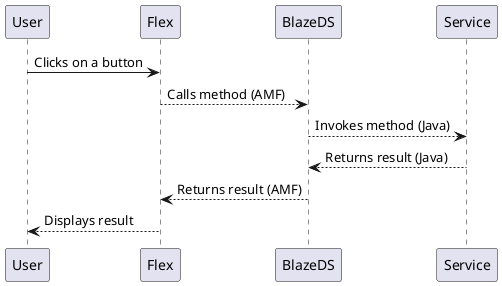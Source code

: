 @startuml
User -> Flex: Clicks on a button
Flex --> BlazeDS: Calls method (AMF)
BlazeDS --> Service: Invokes method (Java)
Service --> BlazeDS: Returns result (Java)
BlazeDS --> Flex: Returns result (AMF)
Flex --> User: Displays result
@enduml